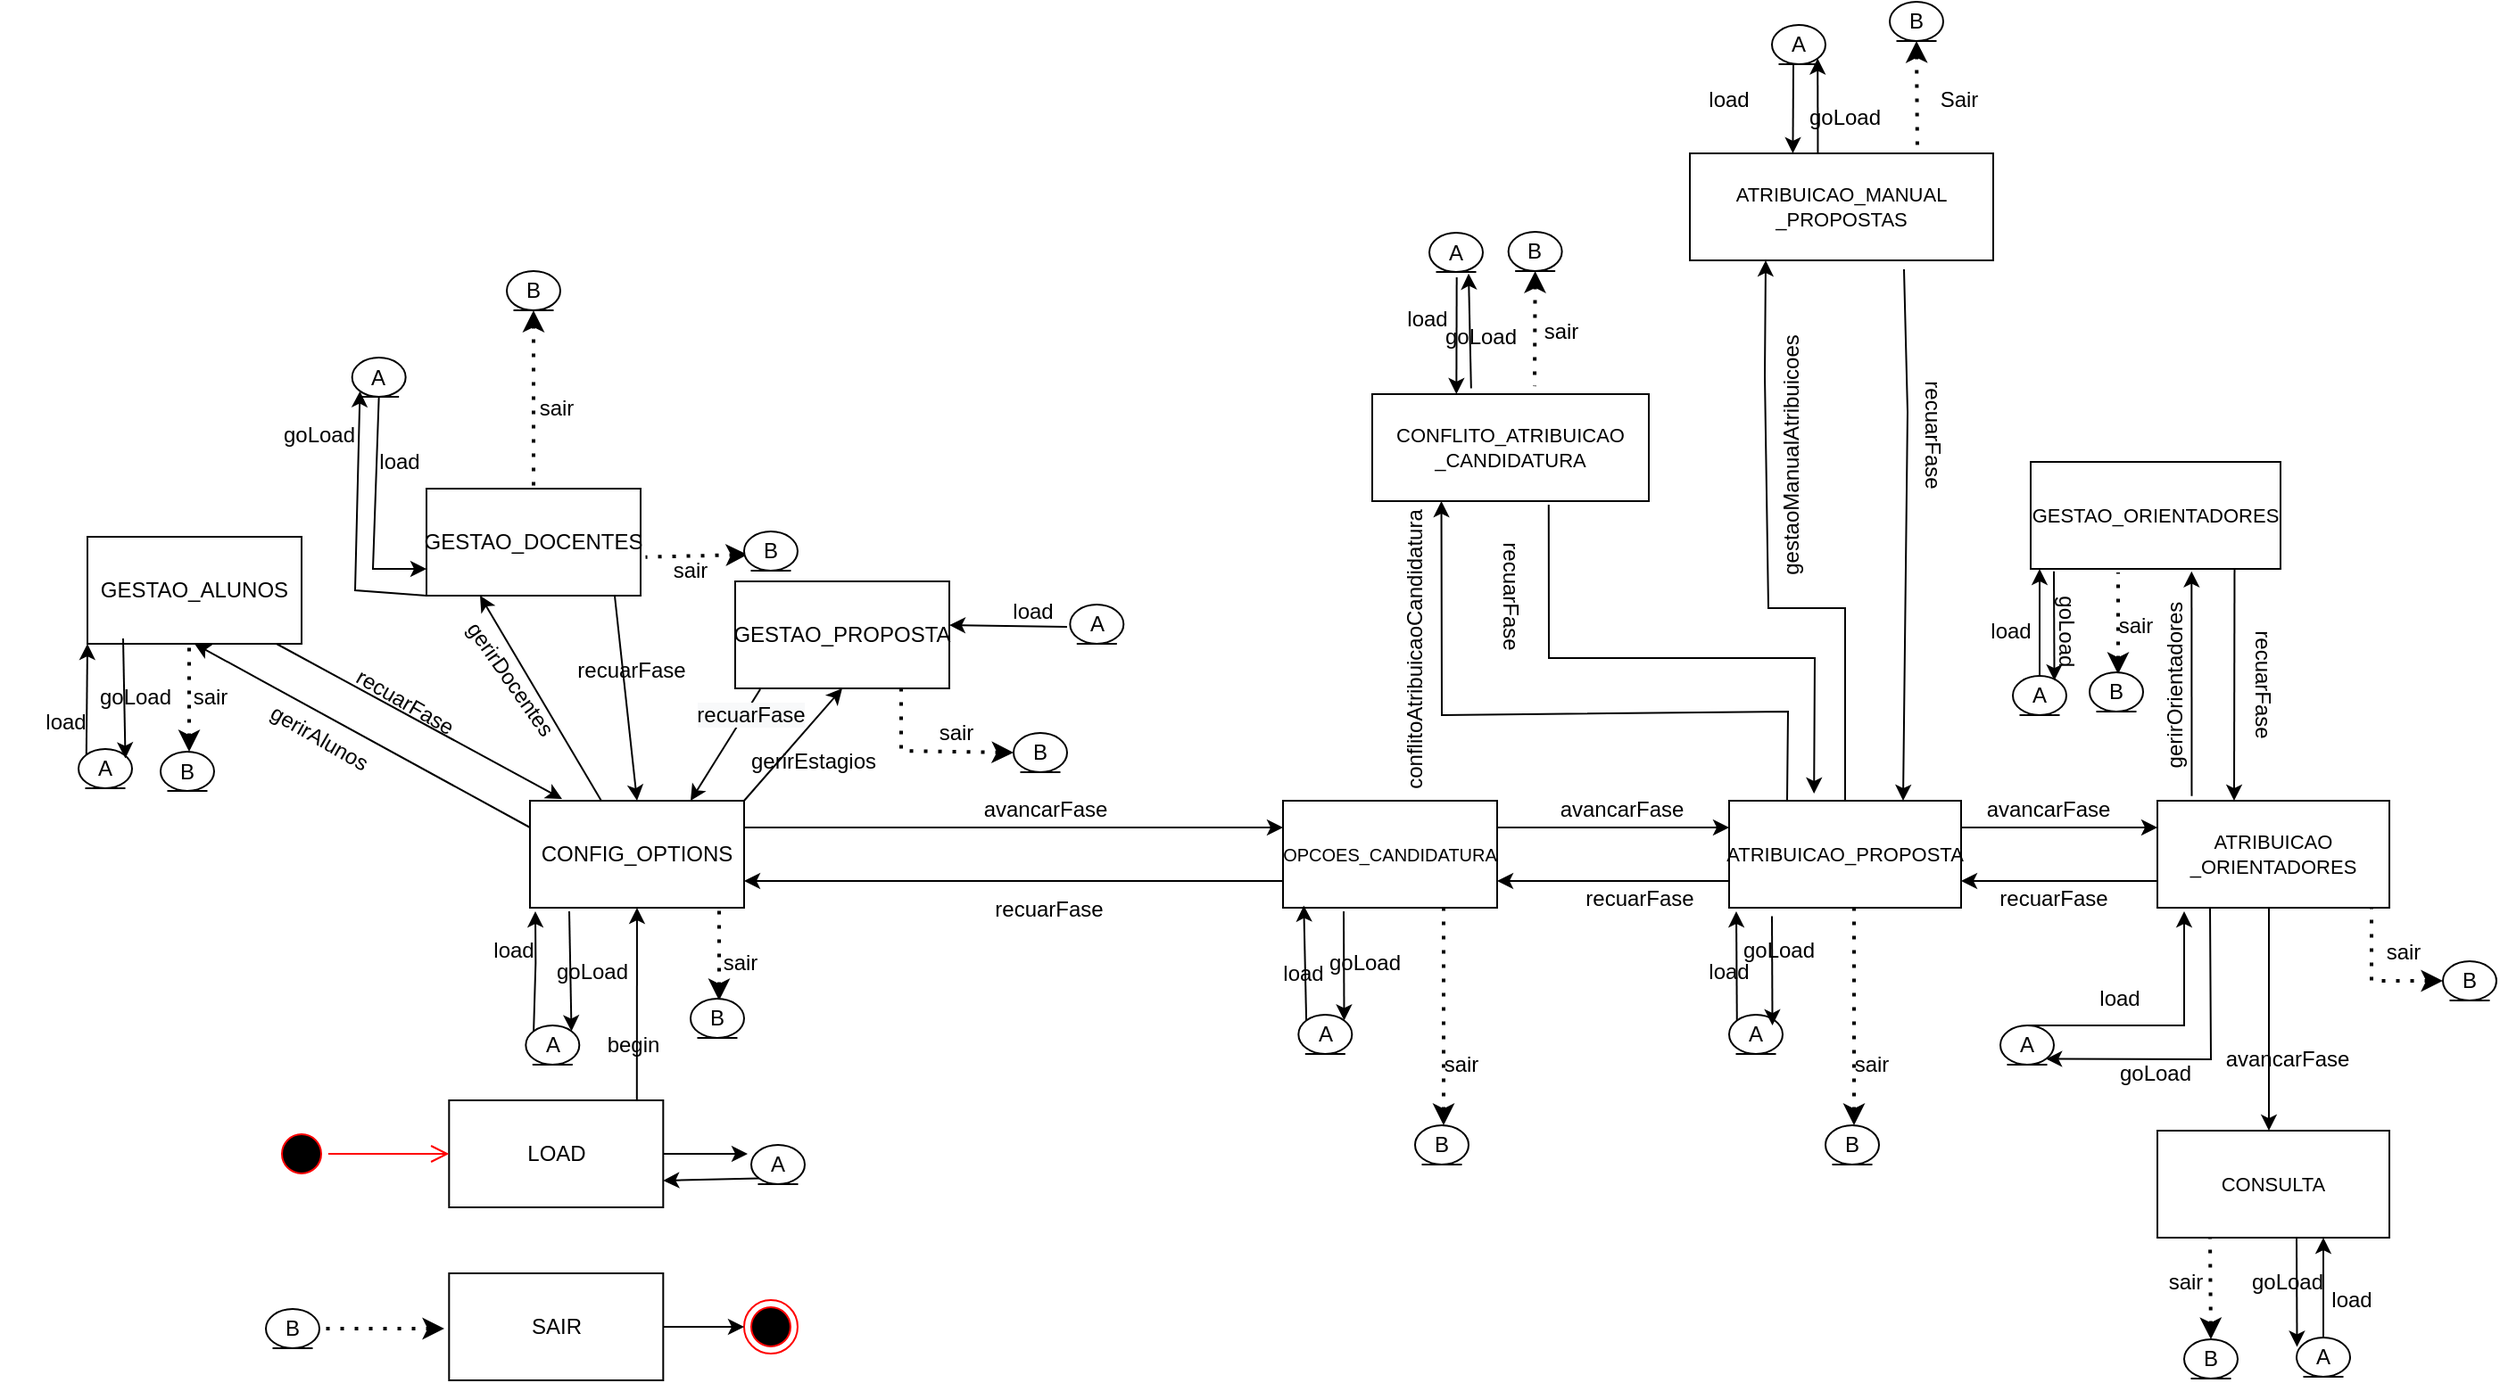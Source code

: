 <mxfile version="20.0.1" type="device"><diagram id="H7d5fkS7eLQLx4PrEdNN" name="Page-1"><mxGraphModel dx="1639" dy="809" grid="1" gridSize="10" guides="1" tooltips="1" connect="1" arrows="1" fold="1" page="1" pageScale="1" pageWidth="1654" pageHeight="1169" math="0" shadow="0"><root><mxCell id="0"/><mxCell id="1" parent="0"/><mxCell id="8FzRsT2WCrdrNojpv-40-1" value="LOAD" style="rounded=0;whiteSpace=wrap;html=1;" parent="1" vertex="1"><mxGeometry x="392.66" y="706" width="120" height="60" as="geometry"/></mxCell><mxCell id="8FzRsT2WCrdrNojpv-40-2" value="CONFIG_OPTIONS" style="rounded=0;whiteSpace=wrap;html=1;" parent="1" vertex="1"><mxGeometry x="437.99" y="538" width="120" height="60" as="geometry"/></mxCell><mxCell id="8FzRsT2WCrdrNojpv-40-3" value="GESTAO_ALUNOS" style="rounded=0;whiteSpace=wrap;html=1;" parent="1" vertex="1"><mxGeometry x="190" y="390" width="120" height="60" as="geometry"/></mxCell><mxCell id="8FzRsT2WCrdrNojpv-40-4" value="GESTAO_DOCENTES" style="rounded=0;whiteSpace=wrap;html=1;" parent="1" vertex="1"><mxGeometry x="380" y="363" width="120" height="60" as="geometry"/></mxCell><mxCell id="8FzRsT2WCrdrNojpv-40-5" value="GESTAO_PROPOSTA" style="rounded=0;whiteSpace=wrap;html=1;" parent="1" vertex="1"><mxGeometry x="552.99" y="415" width="120" height="60" as="geometry"/></mxCell><mxCell id="8FzRsT2WCrdrNojpv-40-6" value="" style="endArrow=classic;html=1;rounded=0;entryX=0.5;entryY=1;entryDx=0;entryDy=0;exitX=0;exitY=0.25;exitDx=0;exitDy=0;" parent="1" source="8FzRsT2WCrdrNojpv-40-2" target="8FzRsT2WCrdrNojpv-40-3" edge="1"><mxGeometry width="50" height="50" relative="1" as="geometry"><mxPoint x="770" y="508" as="sourcePoint"/><mxPoint x="820" y="458" as="targetPoint"/></mxGeometry></mxCell><mxCell id="8FzRsT2WCrdrNojpv-40-7" value="" style="endArrow=classic;html=1;rounded=0;exitX=0.333;exitY=0;exitDx=0;exitDy=0;entryX=0.25;entryY=1;entryDx=0;entryDy=0;exitPerimeter=0;" parent="1" source="8FzRsT2WCrdrNojpv-40-2" target="8FzRsT2WCrdrNojpv-40-4" edge="1"><mxGeometry width="50" height="50" relative="1" as="geometry"><mxPoint x="600" y="528" as="sourcePoint"/><mxPoint x="460" y="428" as="targetPoint"/></mxGeometry></mxCell><mxCell id="8FzRsT2WCrdrNojpv-40-8" value="" style="endArrow=classic;html=1;rounded=0;exitX=1;exitY=0;exitDx=0;exitDy=0;entryX=0.5;entryY=1;entryDx=0;entryDy=0;" parent="1" source="8FzRsT2WCrdrNojpv-40-2" target="8FzRsT2WCrdrNojpv-40-5" edge="1"><mxGeometry width="50" height="50" relative="1" as="geometry"><mxPoint x="639.96" y="528" as="sourcePoint"/><mxPoint x="640" y="428" as="targetPoint"/></mxGeometry></mxCell><mxCell id="8FzRsT2WCrdrNojpv-40-9" value="" style="endArrow=classic;html=1;rounded=0;entryX=0.75;entryY=0;entryDx=0;entryDy=0;exitX=0.117;exitY=1.008;exitDx=0;exitDy=0;exitPerimeter=0;" parent="1" source="8FzRsT2WCrdrNojpv-40-5" target="8FzRsT2WCrdrNojpv-40-2" edge="1"><mxGeometry width="50" height="50" relative="1" as="geometry"><mxPoint x="770" y="508" as="sourcePoint"/><mxPoint x="820" y="458" as="targetPoint"/></mxGeometry></mxCell><mxCell id="8FzRsT2WCrdrNojpv-40-10" value="" style="endArrow=classic;html=1;rounded=0;entryX=0.5;entryY=0;entryDx=0;entryDy=0;exitX=0.879;exitY=1;exitDx=0;exitDy=0;exitPerimeter=0;startArrow=none;" parent="1" source="8FzRsT2WCrdrNojpv-40-4" target="8FzRsT2WCrdrNojpv-40-2" edge="1"><mxGeometry width="50" height="50" relative="1" as="geometry"><mxPoint x="760" y="428" as="sourcePoint"/><mxPoint x="690" y="528" as="targetPoint"/></mxGeometry></mxCell><mxCell id="8FzRsT2WCrdrNojpv-40-11" value="" style="endArrow=classic;html=1;rounded=0;entryX=0.15;entryY=-0.017;entryDx=0;entryDy=0;exitX=0.883;exitY=1;exitDx=0;exitDy=0;exitPerimeter=0;entryPerimeter=0;" parent="1" source="8FzRsT2WCrdrNojpv-40-3" target="8FzRsT2WCrdrNojpv-40-2" edge="1"><mxGeometry width="50" height="50" relative="1" as="geometry"><mxPoint x="770" y="438" as="sourcePoint"/><mxPoint x="700" y="538" as="targetPoint"/></mxGeometry></mxCell><mxCell id="8FzRsT2WCrdrNojpv-40-12" value="gerirAlunos" style="text;html=1;strokeColor=none;fillColor=none;align=center;verticalAlign=middle;whiteSpace=wrap;rounded=0;rotation=30;" parent="1" vertex="1"><mxGeometry x="290" y="488" width="60" height="30" as="geometry"/></mxCell><mxCell id="8FzRsT2WCrdrNojpv-40-13" value="recuarFase" style="text;html=1;strokeColor=none;fillColor=none;align=center;verticalAlign=middle;whiteSpace=wrap;rounded=0;rotation=30;" parent="1" vertex="1"><mxGeometry x="338.33" y="468" width="60" height="30" as="geometry"/></mxCell><mxCell id="8FzRsT2WCrdrNojpv-40-16" value="&lt;span style=&quot;color: rgb(0 , 0 , 0) ; font-family: &amp;#34;helvetica&amp;#34; ; font-size: 12px ; font-style: normal ; font-weight: 400 ; letter-spacing: normal ; text-align: center ; text-indent: 0px ; text-transform: none ; word-spacing: 0px ; background-color: rgb(248 , 249 , 250) ; display: inline ; float: none&quot;&gt;recuarFase&lt;/span&gt;" style="text;html=1;strokeColor=none;fillColor=none;align=center;verticalAlign=middle;whiteSpace=wrap;rounded=0;rotation=0;" parent="1" vertex="1"><mxGeometry x="532.0" y="475" width="60" height="30" as="geometry"/></mxCell><mxCell id="8FzRsT2WCrdrNojpv-40-17" value="gerirDocentes" style="text;html=1;strokeColor=none;fillColor=none;align=center;verticalAlign=middle;whiteSpace=wrap;rounded=0;rotation=55;" parent="1" vertex="1"><mxGeometry x="397" y="455" width="60" height="30" as="geometry"/></mxCell><mxCell id="8FzRsT2WCrdrNojpv-40-19" value="gerirEstagios" style="text;html=1;strokeColor=none;fillColor=none;align=center;verticalAlign=middle;whiteSpace=wrap;rounded=0;rotation=0;" parent="1" vertex="1"><mxGeometry x="566.65" y="501" width="60" height="30" as="geometry"/></mxCell><mxCell id="8FzRsT2WCrdrNojpv-40-21" value="load" style="text;html=1;strokeColor=none;fillColor=none;align=center;verticalAlign=middle;whiteSpace=wrap;rounded=0;rotation=0;" parent="1" vertex="1"><mxGeometry x="392" y="607" width="73.66" height="30" as="geometry"/></mxCell><mxCell id="8FzRsT2WCrdrNojpv-40-23" value="OPCOES_CANDIDATURA" style="rounded=0;whiteSpace=wrap;html=1;fontSize=10;" parent="1" vertex="1"><mxGeometry x="860" y="538" width="120" height="60" as="geometry"/></mxCell><mxCell id="8FzRsT2WCrdrNojpv-40-24" value="SAIR" style="rounded=0;whiteSpace=wrap;html=1;" parent="1" vertex="1"><mxGeometry x="392.66" y="803" width="120" height="60" as="geometry"/></mxCell><mxCell id="8FzRsT2WCrdrNojpv-40-26" value="sair" style="text;html=1;strokeColor=none;fillColor=none;align=center;verticalAlign=middle;whiteSpace=wrap;rounded=0;" parent="1" vertex="1"><mxGeometry x="930" y="671" width="60" height="30" as="geometry"/></mxCell><mxCell id="8FzRsT2WCrdrNojpv-40-28" value="" style="endArrow=classic;html=1;rounded=0;entryX=0;entryY=0.25;entryDx=0;entryDy=0;exitX=1;exitY=0.25;exitDx=0;exitDy=0;" parent="1" source="8FzRsT2WCrdrNojpv-40-2" target="8FzRsT2WCrdrNojpv-40-23" edge="1"><mxGeometry width="50" height="50" relative="1" as="geometry"><mxPoint x="620" y="638" as="sourcePoint"/><mxPoint x="670" y="588" as="targetPoint"/></mxGeometry></mxCell><mxCell id="8FzRsT2WCrdrNojpv-40-29" value="" style="endArrow=classic;html=1;rounded=0;entryX=1;entryY=0.75;entryDx=0;entryDy=0;exitX=0;exitY=0.75;exitDx=0;exitDy=0;" parent="1" source="8FzRsT2WCrdrNojpv-40-23" target="8FzRsT2WCrdrNojpv-40-2" edge="1"><mxGeometry width="50" height="50" relative="1" as="geometry"><mxPoint x="620" y="638" as="sourcePoint"/><mxPoint x="670" y="588" as="targetPoint"/></mxGeometry></mxCell><mxCell id="8FzRsT2WCrdrNojpv-40-30" value="avancarFase" style="text;html=1;strokeColor=none;fillColor=none;align=center;verticalAlign=middle;whiteSpace=wrap;rounded=0;" parent="1" vertex="1"><mxGeometry x="696.65" y="528" width="60" height="30" as="geometry"/></mxCell><mxCell id="8FzRsT2WCrdrNojpv-40-31" value="recuarFase" style="text;html=1;strokeColor=none;fillColor=none;align=center;verticalAlign=middle;whiteSpace=wrap;rounded=0;" parent="1" vertex="1"><mxGeometry x="698.66" y="584" width="60" height="30" as="geometry"/></mxCell><mxCell id="8FzRsT2WCrdrNojpv-40-32" value="ATRIBUICAO_PROPOSTA" style="rounded=0;whiteSpace=wrap;html=1;fontSize=11;" parent="1" vertex="1"><mxGeometry x="1110" y="538" width="130" height="60" as="geometry"/></mxCell><mxCell id="8FzRsT2WCrdrNojpv-40-33" value="" style="endArrow=classic;html=1;rounded=0;entryX=0;entryY=0.25;entryDx=0;entryDy=0;exitX=1;exitY=0.25;exitDx=0;exitDy=0;" parent="1" target="8FzRsT2WCrdrNojpv-40-32" edge="1"><mxGeometry width="50" height="50" relative="1" as="geometry"><mxPoint x="980" y="553" as="sourcePoint"/><mxPoint x="1130" y="553" as="targetPoint"/></mxGeometry></mxCell><mxCell id="8FzRsT2WCrdrNojpv-40-34" value="" style="endArrow=classic;html=1;rounded=0;entryX=1;entryY=0.75;entryDx=0;entryDy=0;" parent="1" edge="1"><mxGeometry width="50" height="50" relative="1" as="geometry"><mxPoint x="1110" y="583" as="sourcePoint"/><mxPoint x="980" y="583" as="targetPoint"/></mxGeometry></mxCell><mxCell id="8FzRsT2WCrdrNojpv-40-35" value="avancarFase" style="text;html=1;strokeColor=none;fillColor=none;align=center;verticalAlign=middle;whiteSpace=wrap;rounded=0;" parent="1" vertex="1"><mxGeometry x="1020" y="528" width="60" height="30" as="geometry"/></mxCell><mxCell id="8FzRsT2WCrdrNojpv-40-36" value="recuarFase" style="text;html=1;strokeColor=none;fillColor=none;align=center;verticalAlign=middle;whiteSpace=wrap;rounded=0;" parent="1" vertex="1"><mxGeometry x="1030" y="578" width="60" height="30" as="geometry"/></mxCell><mxCell id="8FzRsT2WCrdrNojpv-40-37" value="ATRIBUICAO&lt;br style=&quot;font-size: 11px;&quot;&gt;_ORIENTADORES" style="rounded=0;whiteSpace=wrap;html=1;fontSize=11;" parent="1" vertex="1"><mxGeometry x="1350" y="538" width="130" height="60" as="geometry"/></mxCell><mxCell id="8FzRsT2WCrdrNojpv-40-38" value="" style="endArrow=classic;html=1;rounded=0;exitX=1;exitY=0.25;exitDx=0;exitDy=0;" parent="1" edge="1"><mxGeometry width="50" height="50" relative="1" as="geometry"><mxPoint x="1240" y="553" as="sourcePoint"/><mxPoint x="1350" y="553" as="targetPoint"/></mxGeometry></mxCell><mxCell id="8FzRsT2WCrdrNojpv-40-39" value="" style="endArrow=classic;html=1;rounded=0;entryX=1;entryY=0.75;entryDx=0;entryDy=0;" parent="1" edge="1"><mxGeometry width="50" height="50" relative="1" as="geometry"><mxPoint x="1350" y="583" as="sourcePoint"/><mxPoint x="1240" y="583" as="targetPoint"/></mxGeometry></mxCell><mxCell id="8FzRsT2WCrdrNojpv-40-40" value="avancarFase" style="text;html=1;strokeColor=none;fillColor=none;align=center;verticalAlign=middle;whiteSpace=wrap;rounded=0;" parent="1" vertex="1"><mxGeometry x="1259" y="528" width="60" height="30" as="geometry"/></mxCell><mxCell id="8FzRsT2WCrdrNojpv-40-41" value="recuarFase" style="text;html=1;strokeColor=none;fillColor=none;align=center;verticalAlign=middle;whiteSpace=wrap;rounded=0;" parent="1" vertex="1"><mxGeometry x="1262" y="578" width="60" height="30" as="geometry"/></mxCell><mxCell id="8FzRsT2WCrdrNojpv-40-42" value="CONSULTA" style="rounded=0;whiteSpace=wrap;html=1;fontSize=11;" parent="1" vertex="1"><mxGeometry x="1350" y="723" width="130" height="60" as="geometry"/></mxCell><mxCell id="8FzRsT2WCrdrNojpv-40-44" value="" style="endArrow=classic;html=1;rounded=0;entryX=0.75;entryY=0;entryDx=0;entryDy=0;exitX=0.75;exitY=1;exitDx=0;exitDy=0;" parent="1" edge="1"><mxGeometry width="50" height="50" relative="1" as="geometry"><mxPoint x="1412.5" y="598" as="sourcePoint"/><mxPoint x="1412.5" y="723" as="targetPoint"/></mxGeometry></mxCell><mxCell id="8FzRsT2WCrdrNojpv-40-45" value="avancarFase" style="text;html=1;strokeColor=none;fillColor=none;align=center;verticalAlign=middle;whiteSpace=wrap;rounded=0;" parent="1" vertex="1"><mxGeometry x="1393" y="668" width="60" height="30" as="geometry"/></mxCell><mxCell id="8FzRsT2WCrdrNojpv-40-52" value="load" style="text;html=1;strokeColor=none;fillColor=none;align=center;verticalAlign=middle;whiteSpace=wrap;rounded=0;" parent="1" vertex="1"><mxGeometry x="842" y="620" width="59" height="30" as="geometry"/></mxCell><mxCell id="8FzRsT2WCrdrNojpv-40-53" value="load" style="text;html=1;strokeColor=none;fillColor=none;align=center;verticalAlign=middle;whiteSpace=wrap;rounded=0;" parent="1" vertex="1"><mxGeometry x="1075" y="619" width="70" height="30" as="geometry"/></mxCell><mxCell id="8FzRsT2WCrdrNojpv-40-54" value="load" style="text;html=1;strokeColor=none;fillColor=none;align=center;verticalAlign=middle;whiteSpace=wrap;rounded=0;" parent="1" vertex="1"><mxGeometry x="1299" y="634" width="60" height="30" as="geometry"/></mxCell><mxCell id="8FzRsT2WCrdrNojpv-40-55" value="load" style="text;html=1;strokeColor=none;fillColor=none;align=center;verticalAlign=middle;whiteSpace=wrap;rounded=0;" parent="1" vertex="1"><mxGeometry x="1419" y="803" width="80" height="30" as="geometry"/></mxCell><mxCell id="8FzRsT2WCrdrNojpv-40-14" value="recuarFase" style="text;html=1;strokeColor=none;fillColor=none;align=center;verticalAlign=middle;whiteSpace=wrap;rounded=0;rotation=0;" parent="1" vertex="1"><mxGeometry x="464.66" y="450" width="60" height="30" as="geometry"/></mxCell><mxCell id="8FzRsT2WCrdrNojpv-40-78" value="CONFLITO_ATRIBUICAO&lt;br style=&quot;font-size: 11px;&quot;&gt;_CANDIDATURA" style="rounded=0;whiteSpace=wrap;html=1;fontSize=11;" parent="1" vertex="1"><mxGeometry x="910" y="310" width="155" height="60" as="geometry"/></mxCell><mxCell id="8FzRsT2WCrdrNojpv-40-79" value="" style="endArrow=classic;html=1;rounded=0;entryX=0.25;entryY=1;entryDx=0;entryDy=0;exitX=0.25;exitY=0;exitDx=0;exitDy=0;" parent="1" source="8FzRsT2WCrdrNojpv-40-32" target="8FzRsT2WCrdrNojpv-40-78" edge="1"><mxGeometry width="50" height="50" relative="1" as="geometry"><mxPoint x="1240" y="318" as="sourcePoint"/><mxPoint x="1290" y="268" as="targetPoint"/><Array as="points"><mxPoint x="1143" y="488"/><mxPoint x="949" y="490"/></Array></mxGeometry></mxCell><mxCell id="8FzRsT2WCrdrNojpv-40-90" value="" style="endArrow=classic;html=1;rounded=0;entryX=0.366;entryY=-0.067;entryDx=0;entryDy=0;entryPerimeter=0;exitX=0.638;exitY=1.033;exitDx=0;exitDy=0;exitPerimeter=0;" parent="1" source="8FzRsT2WCrdrNojpv-40-78" target="8FzRsT2WCrdrNojpv-40-32" edge="1"><mxGeometry width="50" height="50" relative="1" as="geometry"><mxPoint x="1240" y="318" as="sourcePoint"/><mxPoint x="1290" y="268" as="targetPoint"/><Array as="points"><mxPoint x="1009" y="458"/><mxPoint x="1158" y="458"/></Array></mxGeometry></mxCell><mxCell id="8FzRsT2WCrdrNojpv-40-91" value="recuarFase" style="text;html=1;strokeColor=none;fillColor=none;align=center;verticalAlign=middle;whiteSpace=wrap;rounded=0;rotation=90;" parent="1" vertex="1"><mxGeometry x="957.5" y="408" width="60" height="30" as="geometry"/></mxCell><mxCell id="8FzRsT2WCrdrNojpv-40-92" value="conflitoAtribuicaoCandidatura" style="text;html=1;strokeColor=none;fillColor=none;align=center;verticalAlign=middle;whiteSpace=wrap;rounded=0;rotation=-90;" parent="1" vertex="1"><mxGeometry x="904" y="438" width="60" height="30" as="geometry"/></mxCell><mxCell id="8FzRsT2WCrdrNojpv-40-93" value="" style="ellipse;html=1;shape=startState;fillColor=#000000;strokeColor=#ff0000;rotation=-180;" parent="1" vertex="1"><mxGeometry x="295" y="721" width="30" height="30" as="geometry"/></mxCell><mxCell id="8FzRsT2WCrdrNojpv-40-94" value="" style="edgeStyle=orthogonalEdgeStyle;html=1;verticalAlign=bottom;endArrow=open;endSize=8;strokeColor=#ff0000;rounded=0;entryX=0;entryY=0.5;entryDx=0;entryDy=0;" parent="1" source="8FzRsT2WCrdrNojpv-40-93" target="8FzRsT2WCrdrNojpv-40-1" edge="1"><mxGeometry relative="1" as="geometry"><mxPoint x="130" y="763" as="targetPoint"/></mxGeometry></mxCell><mxCell id="8FzRsT2WCrdrNojpv-40-95" value="GESTAO_ORIENTADORES" style="rounded=0;whiteSpace=wrap;html=1;fontSize=11;" parent="1" vertex="1"><mxGeometry x="1279" y="348" width="140" height="60" as="geometry"/></mxCell><mxCell id="8FzRsT2WCrdrNojpv-40-99" value="" style="endArrow=classic;html=1;rounded=0;exitX=0.148;exitY=-0.044;exitDx=0;exitDy=0;exitPerimeter=0;entryX=0.644;entryY=1.022;entryDx=0;entryDy=0;entryPerimeter=0;" parent="1" source="8FzRsT2WCrdrNojpv-40-37" target="8FzRsT2WCrdrNojpv-40-95" edge="1"><mxGeometry width="50" height="50" relative="1" as="geometry"><mxPoint x="1410" y="458" as="sourcePoint"/><mxPoint x="1460" y="408" as="targetPoint"/></mxGeometry></mxCell><mxCell id="8FzRsT2WCrdrNojpv-40-100" value="" style="endArrow=classic;html=1;rounded=0;exitX=0.816;exitY=1.006;exitDx=0;exitDy=0;exitPerimeter=0;" parent="1" source="8FzRsT2WCrdrNojpv-40-95" edge="1"><mxGeometry width="50" height="50" relative="1" as="geometry"><mxPoint x="1400" y="408" as="sourcePoint"/><mxPoint x="1393" y="538" as="targetPoint"/></mxGeometry></mxCell><mxCell id="8FzRsT2WCrdrNojpv-40-104" value="gerirOrientadores" style="text;html=1;strokeColor=none;fillColor=none;align=center;verticalAlign=middle;whiteSpace=wrap;rounded=0;rotation=-90;" parent="1" vertex="1"><mxGeometry x="1330" y="458" width="60" height="30" as="geometry"/></mxCell><mxCell id="8FzRsT2WCrdrNojpv-40-107" value="recuarFase" style="text;html=1;strokeColor=none;fillColor=none;align=center;verticalAlign=middle;whiteSpace=wrap;rounded=0;rotation=90;" parent="1" vertex="1"><mxGeometry x="1379" y="458" width="60" height="30" as="geometry"/></mxCell><mxCell id="2L92NfcApN2pNspYjLDk-84" value="ATRIBUICAO_MANUAL&lt;br style=&quot;font-size: 11px;&quot;&gt;_PROPOSTAS" style="rounded=0;whiteSpace=wrap;html=1;fontSize=11;" parent="1" vertex="1"><mxGeometry x="1088" y="175" width="170" height="60" as="geometry"/></mxCell><mxCell id="2L92NfcApN2pNspYjLDk-87" value="" style="endArrow=classic;html=1;rounded=0;exitX=0.5;exitY=0;exitDx=0;exitDy=0;entryX=0.25;entryY=1;entryDx=0;entryDy=0;" parent="1" source="8FzRsT2WCrdrNojpv-40-32" target="2L92NfcApN2pNspYjLDk-84" edge="1"><mxGeometry width="50" height="50" relative="1" as="geometry"><mxPoint x="1260" y="430" as="sourcePoint"/><mxPoint x="1470" y="230" as="targetPoint"/><Array as="points"><mxPoint x="1175" y="430"/><mxPoint x="1132" y="430"/><mxPoint x="1130" y="300"/></Array></mxGeometry></mxCell><mxCell id="2L92NfcApN2pNspYjLDk-89" value="" style="endArrow=classic;html=1;rounded=0;entryX=0.75;entryY=0;entryDx=0;entryDy=0;" parent="1" target="8FzRsT2WCrdrNojpv-40-32" edge="1"><mxGeometry width="50" height="50" relative="1" as="geometry"><mxPoint x="1208" y="240" as="sourcePoint"/><mxPoint x="1360" y="410" as="targetPoint"/><Array as="points"><mxPoint x="1210" y="320"/></Array></mxGeometry></mxCell><mxCell id="2L92NfcApN2pNspYjLDk-90" value="recuarFase" style="text;html=1;strokeColor=none;fillColor=none;align=center;verticalAlign=middle;whiteSpace=wrap;rounded=0;rotation=90;" parent="1" vertex="1"><mxGeometry x="1194" y="318" width="60" height="30" as="geometry"/></mxCell><mxCell id="2L92NfcApN2pNspYjLDk-91" value="gestaoManualAtribuicoes" style="text;html=1;strokeColor=none;fillColor=none;align=center;verticalAlign=middle;whiteSpace=wrap;rounded=0;rotation=-90;" parent="1" vertex="1"><mxGeometry x="1115" y="329" width="60" height="30" as="geometry"/></mxCell><mxCell id="2L92NfcApN2pNspYjLDk-92" value="Sair" style="text;html=1;strokeColor=none;fillColor=none;align=center;verticalAlign=middle;whiteSpace=wrap;rounded=0;" parent="1" vertex="1"><mxGeometry x="1209" y="130" width="60" height="30" as="geometry"/></mxCell><mxCell id="2L92NfcApN2pNspYjLDk-93" value="" style="endArrow=none;dashed=1;html=1;dashPattern=1 3;strokeWidth=2;rounded=0;entryX=0.75;entryY=0;entryDx=0;entryDy=0;startArrow=classic;startFill=1;exitX=0.5;exitY=1;exitDx=0;exitDy=0;" parent="1" source="2L92NfcApN2pNspYjLDk-94" target="2L92NfcApN2pNspYjLDk-84" edge="1"><mxGeometry width="50" height="50" relative="1" as="geometry"><mxPoint x="1583" y="-42" as="sourcePoint"/><mxPoint x="1583" y="-74" as="targetPoint"/></mxGeometry></mxCell><mxCell id="2L92NfcApN2pNspYjLDk-94" value="B" style="ellipse;shape=umlEntity;whiteSpace=wrap;html=1;" parent="1" vertex="1"><mxGeometry x="1200" y="90" width="30" height="22" as="geometry"/></mxCell><mxCell id="2L92NfcApN2pNspYjLDk-95" value="" style="endArrow=classic;html=1;rounded=0;entryX=0.106;entryY=-0.056;entryDx=0;entryDy=0;entryPerimeter=0;" parent="1" edge="1"><mxGeometry width="50" height="50" relative="1" as="geometry"><mxPoint x="1146" y="125" as="sourcePoint"/><mxPoint x="1145.72" y="175" as="targetPoint"/></mxGeometry></mxCell><mxCell id="hxiqQ_4ENyCI5yngLvrI-1" value="" style="endArrow=classic;html=1;rounded=0;exitX=0.5;exitY=0;exitDx=0;exitDy=0;startArrow=none;" parent="1" source="hxiqQ_4ENyCI5yngLvrI-2" edge="1"><mxGeometry width="50" height="50" relative="1" as="geometry"><mxPoint x="1382.5" y="609.54" as="sourcePoint"/><mxPoint x="1365" y="600" as="targetPoint"/><Array as="points"><mxPoint x="1365" y="664"/></Array></mxGeometry></mxCell><mxCell id="hxiqQ_4ENyCI5yngLvrI-2" value="A" style="ellipse;shape=umlEntity;whiteSpace=wrap;html=1;" parent="1" vertex="1"><mxGeometry x="1262" y="664" width="30" height="22" as="geometry"/></mxCell><mxCell id="hxiqQ_4ENyCI5yngLvrI-23" value="" style="endArrow=classic;html=1;rounded=0;exitX=0.5;exitY=0;exitDx=0;exitDy=0;startArrow=none;" parent="1" source="hxiqQ_4ENyCI5yngLvrI-24" edge="1"><mxGeometry width="50" height="50" relative="1" as="geometry"><mxPoint x="1460.5" y="792.54" as="sourcePoint"/><mxPoint x="1443" y="783" as="targetPoint"/></mxGeometry></mxCell><mxCell id="hxiqQ_4ENyCI5yngLvrI-24" value="A" style="ellipse;shape=umlEntity;whiteSpace=wrap;html=1;" parent="1" vertex="1"><mxGeometry x="1428" y="839" width="30" height="22" as="geometry"/></mxCell><mxCell id="hxiqQ_4ENyCI5yngLvrI-25" value="" style="endArrow=classic;html=1;rounded=0;exitX=0;exitY=0;exitDx=0;exitDy=0;startArrow=none;" parent="1" source="hxiqQ_4ENyCI5yngLvrI-26" edge="1"><mxGeometry width="50" height="50" relative="1" as="geometry"><mxPoint x="1142.5" y="607.54" as="sourcePoint"/><mxPoint x="1114" y="600" as="targetPoint"/></mxGeometry></mxCell><mxCell id="hxiqQ_4ENyCI5yngLvrI-26" value="A" style="ellipse;shape=umlEntity;whiteSpace=wrap;html=1;" parent="1" vertex="1"><mxGeometry x="1110" y="658" width="30" height="22" as="geometry"/></mxCell><mxCell id="hxiqQ_4ENyCI5yngLvrI-27" value="" style="endArrow=classic;html=1;rounded=0;exitX=0;exitY=0;exitDx=0;exitDy=0;startArrow=none;entryX=0.097;entryY=0.98;entryDx=0;entryDy=0;entryPerimeter=0;" parent="1" source="hxiqQ_4ENyCI5yngLvrI-28" edge="1" target="8FzRsT2WCrdrNojpv-40-23"><mxGeometry width="50" height="50" relative="1" as="geometry"><mxPoint x="901.16" y="607.54" as="sourcePoint"/><mxPoint x="883.66" y="598" as="targetPoint"/></mxGeometry></mxCell><mxCell id="hxiqQ_4ENyCI5yngLvrI-28" value="A" style="ellipse;shape=umlEntity;whiteSpace=wrap;html=1;" parent="1" vertex="1"><mxGeometry x="868.66" y="658" width="30" height="22" as="geometry"/></mxCell><mxCell id="hxiqQ_4ENyCI5yngLvrI-30" value="" style="endArrow=classic;html=1;rounded=0;exitX=0;exitY=0;exitDx=0;exitDy=0;startArrow=none;" parent="1" source="hxiqQ_4ENyCI5yngLvrI-31" edge="1"><mxGeometry width="50" height="50" relative="1" as="geometry"><mxPoint x="458.67" y="598.54" as="sourcePoint"/><mxPoint x="441" y="600" as="targetPoint"/><Array as="points"><mxPoint x="441.17" y="629"/></Array></mxGeometry></mxCell><mxCell id="hxiqQ_4ENyCI5yngLvrI-31" value="A" style="ellipse;shape=umlEntity;whiteSpace=wrap;html=1;" parent="1" vertex="1"><mxGeometry x="435.66" y="664" width="30" height="22" as="geometry"/></mxCell><mxCell id="hxiqQ_4ENyCI5yngLvrI-32" value="" style="endArrow=none;dashed=1;html=1;dashPattern=1 3;strokeWidth=2;rounded=0;entryX=0.75;entryY=1;entryDx=0;entryDy=0;startArrow=classic;startFill=1;" parent="1" target="8FzRsT2WCrdrNojpv-40-23" edge="1"><mxGeometry width="50" height="50" relative="1" as="geometry"><mxPoint x="950" y="720" as="sourcePoint"/><mxPoint x="987.5" y="750" as="targetPoint"/></mxGeometry></mxCell><mxCell id="hxiqQ_4ENyCI5yngLvrI-33" value="B" style="ellipse;shape=umlEntity;whiteSpace=wrap;html=1;" parent="1" vertex="1"><mxGeometry x="934" y="720" width="30" height="22" as="geometry"/></mxCell><mxCell id="hxiqQ_4ENyCI5yngLvrI-34" value="sair" style="text;html=1;strokeColor=none;fillColor=none;align=center;verticalAlign=middle;whiteSpace=wrap;rounded=0;" parent="1" vertex="1"><mxGeometry x="1160" y="671" width="60" height="30" as="geometry"/></mxCell><mxCell id="hxiqQ_4ENyCI5yngLvrI-35" value="" style="endArrow=none;dashed=1;html=1;dashPattern=1 3;strokeWidth=2;rounded=0;entryX=0.75;entryY=1;entryDx=0;entryDy=0;startArrow=classic;startFill=1;" parent="1" edge="1"><mxGeometry width="50" height="50" relative="1" as="geometry"><mxPoint x="1180" y="720" as="sourcePoint"/><mxPoint x="1180" y="598" as="targetPoint"/></mxGeometry></mxCell><mxCell id="hxiqQ_4ENyCI5yngLvrI-36" value="B" style="ellipse;shape=umlEntity;whiteSpace=wrap;html=1;" parent="1" vertex="1"><mxGeometry x="1164" y="720" width="30" height="22" as="geometry"/></mxCell><mxCell id="hxiqQ_4ENyCI5yngLvrI-37" value="sair" style="text;html=1;strokeColor=none;fillColor=none;align=center;verticalAlign=middle;whiteSpace=wrap;rounded=0;" parent="1" vertex="1"><mxGeometry x="1335.66" y="793" width="60" height="30" as="geometry"/></mxCell><mxCell id="hxiqQ_4ENyCI5yngLvrI-38" value="" style="endArrow=none;dashed=1;html=1;dashPattern=1 3;strokeWidth=2;rounded=0;entryX=0.75;entryY=1;entryDx=0;entryDy=0;startArrow=classic;startFill=1;" parent="1" edge="1"><mxGeometry width="50" height="50" relative="1" as="geometry"><mxPoint x="1380" y="840" as="sourcePoint"/><mxPoint x="1379.5" y="783" as="targetPoint"/></mxGeometry></mxCell><mxCell id="hxiqQ_4ENyCI5yngLvrI-39" value="B" style="ellipse;shape=umlEntity;whiteSpace=wrap;html=1;" parent="1" vertex="1"><mxGeometry x="1365" y="840" width="30" height="22" as="geometry"/></mxCell><mxCell id="hxiqQ_4ENyCI5yngLvrI-45" value="" style="endArrow=classic;html=1;rounded=0;exitX=0;exitY=0;exitDx=0;exitDy=0;startArrow=none;entryX=0;entryY=1;entryDx=0;entryDy=0;" parent="1" source="hxiqQ_4ENyCI5yngLvrI-46" edge="1" target="8FzRsT2WCrdrNojpv-40-3"><mxGeometry width="50" height="50" relative="1" as="geometry"><mxPoint x="231.16" y="459.54" as="sourcePoint"/><mxPoint x="213.66" y="450" as="targetPoint"/></mxGeometry></mxCell><mxCell id="hxiqQ_4ENyCI5yngLvrI-46" value="A" style="ellipse;shape=umlEntity;whiteSpace=wrap;html=1;" parent="1" vertex="1"><mxGeometry x="185.0" y="509" width="30" height="22" as="geometry"/></mxCell><mxCell id="hxiqQ_4ENyCI5yngLvrI-57" value="" style="endArrow=none;dashed=1;html=1;dashPattern=1 3;strokeWidth=2;rounded=0;entryX=0.75;entryY=1;entryDx=0;entryDy=0;startArrow=classic;startFill=1;exitX=0;exitY=0.5;exitDx=0;exitDy=0;" parent="1" source="hxiqQ_4ENyCI5yngLvrI-58" edge="1"><mxGeometry width="50" height="50" relative="1" as="geometry"><mxPoint x="700" y="630" as="sourcePoint"/><mxPoint x="646" y="475" as="targetPoint"/><Array as="points"><mxPoint x="646" y="510"/></Array></mxGeometry></mxCell><mxCell id="hxiqQ_4ENyCI5yngLvrI-58" value="B" style="ellipse;shape=umlEntity;whiteSpace=wrap;html=1;" parent="1" vertex="1"><mxGeometry x="709" y="500" width="30" height="22" as="geometry"/></mxCell><mxCell id="hxiqQ_4ENyCI5yngLvrI-59" value="sair" style="text;html=1;strokeColor=none;fillColor=none;align=center;verticalAlign=middle;whiteSpace=wrap;rounded=0;" parent="1" vertex="1"><mxGeometry x="647" y="485" width="60" height="30" as="geometry"/></mxCell><mxCell id="hxiqQ_4ENyCI5yngLvrI-61" value="" style="endArrow=none;dashed=1;html=1;dashPattern=1 3;strokeWidth=2;rounded=0;entryX=0.75;entryY=1;entryDx=0;entryDy=0;startArrow=classic;startFill=1;" parent="1" edge="1"><mxGeometry width="50" height="50" relative="1" as="geometry"><mxPoint x="544" y="650" as="sourcePoint"/><mxPoint x="543.99" y="597" as="targetPoint"/></mxGeometry></mxCell><mxCell id="hxiqQ_4ENyCI5yngLvrI-62" value="B" style="ellipse;shape=umlEntity;whiteSpace=wrap;html=1;" parent="1" vertex="1"><mxGeometry x="527.99" y="649" width="30" height="22" as="geometry"/></mxCell><mxCell id="hxiqQ_4ENyCI5yngLvrI-63" value="sair" style="text;html=1;strokeColor=none;fillColor=none;align=center;verticalAlign=middle;whiteSpace=wrap;rounded=0;" parent="1" vertex="1"><mxGeometry x="525.66" y="614" width="60" height="30" as="geometry"/></mxCell><mxCell id="hxiqQ_4ENyCI5yngLvrI-64" value="load" style="text;html=1;strokeColor=none;fillColor=none;align=center;verticalAlign=middle;whiteSpace=wrap;rounded=0;rotation=0;" parent="1" vertex="1"><mxGeometry x="141.34" y="479" width="73.66" height="30" as="geometry"/></mxCell><mxCell id="hxiqQ_4ENyCI5yngLvrI-65" value="" style="endArrow=none;dashed=1;html=1;dashPattern=1 3;strokeWidth=2;rounded=0;entryX=0.75;entryY=1;entryDx=0;entryDy=0;startArrow=classic;startFill=1;" parent="1" edge="1"><mxGeometry width="50" height="50" relative="1" as="geometry"><mxPoint x="247" y="510.5" as="sourcePoint"/><mxPoint x="246.99" y="447.5" as="targetPoint"/></mxGeometry></mxCell><mxCell id="hxiqQ_4ENyCI5yngLvrI-66" value="B" style="ellipse;shape=umlEntity;whiteSpace=wrap;html=1;" parent="1" vertex="1"><mxGeometry x="230.99" y="510.5" width="30" height="22" as="geometry"/></mxCell><mxCell id="hxiqQ_4ENyCI5yngLvrI-67" value="sair" style="text;html=1;strokeColor=none;fillColor=none;align=center;verticalAlign=middle;whiteSpace=wrap;rounded=0;" parent="1" vertex="1"><mxGeometry x="228.66" y="464.5" width="60" height="30" as="geometry"/></mxCell><mxCell id="hxiqQ_4ENyCI5yngLvrI-71" value="sair" style="text;html=1;strokeColor=none;fillColor=none;align=center;verticalAlign=middle;whiteSpace=wrap;rounded=0;rotation=0;" parent="1" vertex="1"><mxGeometry x="412.66" y="303" width="80" height="30" as="geometry"/></mxCell><mxCell id="hxiqQ_4ENyCI5yngLvrI-78" value="" style="endArrow=none;dashed=1;html=1;dashPattern=1 3;strokeWidth=2;rounded=0;entryX=0.5;entryY=0;entryDx=0;entryDy=0;startArrow=classic;startFill=1;exitX=0.5;exitY=1;exitDx=0;exitDy=0;" parent="1" source="hxiqQ_4ENyCI5yngLvrI-79" target="8FzRsT2WCrdrNojpv-40-4" edge="1"><mxGeometry width="50" height="50" relative="1" as="geometry"><mxPoint x="357.34" y="182.5" as="sourcePoint"/><mxPoint x="353.01" y="274" as="targetPoint"/><Array as="points"><mxPoint x="440" y="330"/></Array></mxGeometry></mxCell><mxCell id="hxiqQ_4ENyCI5yngLvrI-79" value="B" style="ellipse;shape=umlEntity;whiteSpace=wrap;html=1;" parent="1" vertex="1"><mxGeometry x="425" y="241.06" width="30" height="22" as="geometry"/></mxCell><mxCell id="hxiqQ_4ENyCI5yngLvrI-80" value="load" style="text;html=1;strokeColor=none;fillColor=none;align=center;verticalAlign=middle;whiteSpace=wrap;rounded=0;rotation=0;" parent="1" vertex="1"><mxGeometry x="325" y="333" width="80" height="30" as="geometry"/></mxCell><mxCell id="hxiqQ_4ENyCI5yngLvrI-81" value="A" style="ellipse;shape=umlEntity;whiteSpace=wrap;html=1;" parent="1" vertex="1"><mxGeometry x="338.33" y="289.56" width="30" height="22" as="geometry"/></mxCell><mxCell id="hxiqQ_4ENyCI5yngLvrI-82" value="" style="endArrow=classic;html=1;rounded=0;startArrow=none;entryX=0;entryY=0.75;entryDx=0;entryDy=0;exitX=0.5;exitY=1;exitDx=0;exitDy=0;" parent="1" source="hxiqQ_4ENyCI5yngLvrI-81" target="8FzRsT2WCrdrNojpv-40-4" edge="1"><mxGeometry width="50" height="50" relative="1" as="geometry"><mxPoint x="316.99" y="215.5" as="sourcePoint"/><mxPoint x="314.91" y="276.5" as="targetPoint"/><Array as="points"><mxPoint x="350" y="408"/></Array></mxGeometry></mxCell><mxCell id="hxiqQ_4ENyCI5yngLvrI-83" value="sair" style="text;html=1;strokeColor=none;fillColor=none;align=center;verticalAlign=middle;whiteSpace=wrap;rounded=0;" parent="1" vertex="1"><mxGeometry x="1458" y="608" width="60" height="30" as="geometry"/></mxCell><mxCell id="hxiqQ_4ENyCI5yngLvrI-84" value="" style="endArrow=none;dashed=1;html=1;dashPattern=1 3;strokeWidth=2;rounded=0;entryX=0.75;entryY=1;entryDx=0;entryDy=0;startArrow=classic;startFill=1;exitX=0;exitY=0.5;exitDx=0;exitDy=0;" parent="1" source="hxiqQ_4ENyCI5yngLvrI-85" edge="1"><mxGeometry width="50" height="50" relative="1" as="geometry"><mxPoint x="1470" y="691" as="sourcePoint"/><mxPoint x="1470" y="598" as="targetPoint"/><Array as="points"><mxPoint x="1470" y="639"/></Array></mxGeometry></mxCell><mxCell id="hxiqQ_4ENyCI5yngLvrI-85" value="B" style="ellipse;shape=umlEntity;whiteSpace=wrap;html=1;" parent="1" vertex="1"><mxGeometry x="1510" y="628" width="30" height="22" as="geometry"/></mxCell><mxCell id="hxiqQ_4ENyCI5yngLvrI-89" value="sair" style="text;html=1;strokeColor=none;fillColor=none;align=center;verticalAlign=middle;whiteSpace=wrap;rounded=0;" parent="1" vertex="1"><mxGeometry x="1308" y="425" width="60" height="30" as="geometry"/></mxCell><mxCell id="hxiqQ_4ENyCI5yngLvrI-90" value="" style="endArrow=none;dashed=1;html=1;dashPattern=1 3;strokeWidth=2;rounded=0;startArrow=classic;startFill=1;" parent="1" edge="1"><mxGeometry width="50" height="50" relative="1" as="geometry"><mxPoint x="1328" y="467" as="sourcePoint"/><mxPoint x="1328" y="410" as="targetPoint"/></mxGeometry></mxCell><mxCell id="hxiqQ_4ENyCI5yngLvrI-91" value="B" style="ellipse;shape=umlEntity;whiteSpace=wrap;html=1;" parent="1" vertex="1"><mxGeometry x="1312" y="466" width="30" height="22" as="geometry"/></mxCell><mxCell id="hxiqQ_4ENyCI5yngLvrI-92" value="load" style="text;html=1;strokeColor=none;fillColor=none;align=center;verticalAlign=middle;whiteSpace=wrap;rounded=0;" parent="1" vertex="1"><mxGeometry x="1228" y="428" width="80" height="30" as="geometry"/></mxCell><mxCell id="hxiqQ_4ENyCI5yngLvrI-93" value="" style="endArrow=classic;html=1;rounded=0;exitX=0.5;exitY=0;exitDx=0;exitDy=0;startArrow=none;" parent="1" source="hxiqQ_4ENyCI5yngLvrI-94" edge="1"><mxGeometry width="50" height="50" relative="1" as="geometry"><mxPoint x="1301.5" y="417.54" as="sourcePoint"/><mxPoint x="1284" y="408" as="targetPoint"/></mxGeometry></mxCell><mxCell id="hxiqQ_4ENyCI5yngLvrI-94" value="A" style="ellipse;shape=umlEntity;whiteSpace=wrap;html=1;" parent="1" vertex="1"><mxGeometry x="1269" y="468" width="30" height="22" as="geometry"/></mxCell><mxCell id="hxiqQ_4ENyCI5yngLvrI-107" value="load" style="text;html=1;strokeColor=none;fillColor=none;align=center;verticalAlign=middle;whiteSpace=wrap;rounded=0;rotation=0;" parent="1" vertex="1"><mxGeometry x="901" y="252.56" width="80" height="30" as="geometry"/></mxCell><mxCell id="hxiqQ_4ENyCI5yngLvrI-108" value="A" style="ellipse;shape=umlEntity;whiteSpace=wrap;html=1;" parent="1" vertex="1"><mxGeometry x="942" y="219.56" width="30" height="22" as="geometry"/></mxCell><mxCell id="hxiqQ_4ENyCI5yngLvrI-109" value="" style="endArrow=none;dashed=1;html=1;dashPattern=1 3;strokeWidth=2;rounded=0;entryX=0.75;entryY=0;entryDx=0;entryDy=0;startArrow=classic;startFill=1;exitX=0.5;exitY=1;exitDx=0;exitDy=0;" parent="1" source="hxiqQ_4ENyCI5yngLvrI-110" edge="1"><mxGeometry width="50" height="50" relative="1" as="geometry"><mxPoint x="1005.33" y="214.06" as="sourcePoint"/><mxPoint x="1001.0" y="305.56" as="targetPoint"/></mxGeometry></mxCell><mxCell id="hxiqQ_4ENyCI5yngLvrI-110" value="B" style="ellipse;shape=umlEntity;whiteSpace=wrap;html=1;" parent="1" vertex="1"><mxGeometry x="986.32" y="219.06" width="30" height="22" as="geometry"/></mxCell><mxCell id="hxiqQ_4ENyCI5yngLvrI-111" value="sair" style="text;html=1;strokeColor=none;fillColor=none;align=center;verticalAlign=middle;whiteSpace=wrap;rounded=0;" parent="1" vertex="1"><mxGeometry x="985.66" y="259.56" width="60" height="30" as="geometry"/></mxCell><mxCell id="hxiqQ_4ENyCI5yngLvrI-112" value="" style="endArrow=classic;html=1;rounded=0;startArrow=none;entryX=0.355;entryY=0.024;entryDx=0;entryDy=0;entryPerimeter=0;" parent="1" edge="1"><mxGeometry width="50" height="50" relative="1" as="geometry"><mxPoint x="957.34" y="244.56" as="sourcePoint"/><mxPoint x="957.176" y="310.0" as="targetPoint"/></mxGeometry></mxCell><mxCell id="hxiqQ_4ENyCI5yngLvrI-114" value="A" style="ellipse;shape=umlEntity;whiteSpace=wrap;html=1;" parent="1" vertex="1"><mxGeometry x="1134" y="103" width="30" height="22" as="geometry"/></mxCell><mxCell id="hxiqQ_4ENyCI5yngLvrI-133" value="" style="endArrow=none;dashed=1;html=1;dashPattern=1 3;strokeWidth=2;rounded=0;entryX=1.023;entryY=0.639;entryDx=0;entryDy=0;startArrow=classic;startFill=1;entryPerimeter=0;" parent="1" target="8FzRsT2WCrdrNojpv-40-4" edge="1"><mxGeometry width="50" height="50" relative="1" as="geometry"><mxPoint x="560" y="400" as="sourcePoint"/><mxPoint x="960" y="608" as="targetPoint"/></mxGeometry></mxCell><mxCell id="hxiqQ_4ENyCI5yngLvrI-135" value="B" style="ellipse;shape=umlEntity;whiteSpace=wrap;html=1;" parent="1" vertex="1"><mxGeometry x="557.99" y="387" width="30" height="22" as="geometry"/></mxCell><mxCell id="hxiqQ_4ENyCI5yngLvrI-136" value="sair" style="text;html=1;strokeColor=none;fillColor=none;align=center;verticalAlign=middle;whiteSpace=wrap;rounded=0;" parent="1" vertex="1"><mxGeometry x="497.99" y="394" width="60" height="30" as="geometry"/></mxCell><mxCell id="hxiqQ_4ENyCI5yngLvrI-138" value="" style="endArrow=classic;html=1;rounded=0;exitX=1;exitY=0.5;exitDx=0;exitDy=0;startArrow=none;" parent="1" source="8FzRsT2WCrdrNojpv-40-1" edge="1"><mxGeometry width="50" height="50" relative="1" as="geometry"><mxPoint x="475" y="643" as="sourcePoint"/><mxPoint x="560" y="736" as="targetPoint"/></mxGeometry></mxCell><mxCell id="hxiqQ_4ENyCI5yngLvrI-139" value="A" style="ellipse;shape=umlEntity;whiteSpace=wrap;html=1;" parent="1" vertex="1"><mxGeometry x="562.0" y="731" width="30" height="22" as="geometry"/></mxCell><mxCell id="hxiqQ_4ENyCI5yngLvrI-140" value="B" style="ellipse;shape=umlEntity;whiteSpace=wrap;html=1;" parent="1" vertex="1"><mxGeometry x="290.0" y="823" width="30" height="22" as="geometry"/></mxCell><mxCell id="hxiqQ_4ENyCI5yngLvrI-141" value="" style="endArrow=none;dashed=1;html=1;dashPattern=1 3;strokeWidth=2;rounded=0;startArrow=classic;startFill=1;" parent="1" edge="1"><mxGeometry width="50" height="50" relative="1" as="geometry"><mxPoint x="390" y="834" as="sourcePoint"/><mxPoint x="320" y="834" as="targetPoint"/></mxGeometry></mxCell><mxCell id="hxiqQ_4ENyCI5yngLvrI-143" value="" style="ellipse;html=1;shape=endState;fillColor=#000000;strokeColor=#ff0000;fontSize=11;" parent="1" vertex="1"><mxGeometry x="557.99" y="818" width="30" height="30" as="geometry"/></mxCell><mxCell id="hxiqQ_4ENyCI5yngLvrI-144" value="" style="endArrow=classic;html=1;rounded=0;fontSize=11;exitX=1;exitY=0.5;exitDx=0;exitDy=0;entryX=0;entryY=0.5;entryDx=0;entryDy=0;" parent="1" source="8FzRsT2WCrdrNojpv-40-24" target="hxiqQ_4ENyCI5yngLvrI-143" edge="1"><mxGeometry width="50" height="50" relative="1" as="geometry"><mxPoint x="870" y="403" as="sourcePoint"/><mxPoint x="920" y="353" as="targetPoint"/></mxGeometry></mxCell><mxCell id="Em8wKU2MdN8z-yrADxkp-3" value="" style="endArrow=classic;html=1;rounded=0;entryX=0.5;entryY=1;entryDx=0;entryDy=0;exitX=0.877;exitY=0.004;exitDx=0;exitDy=0;exitPerimeter=0;" parent="1" source="8FzRsT2WCrdrNojpv-40-1" target="8FzRsT2WCrdrNojpv-40-2" edge="1"><mxGeometry width="50" height="50" relative="1" as="geometry"><mxPoint x="500" y="700" as="sourcePoint"/><mxPoint x="600" y="590" as="targetPoint"/></mxGeometry></mxCell><mxCell id="Em8wKU2MdN8z-yrADxkp-4" value="begin" style="text;html=1;strokeColor=none;fillColor=none;align=center;verticalAlign=middle;whiteSpace=wrap;rounded=0;" parent="1" vertex="1"><mxGeometry x="465.66" y="660" width="60" height="30" as="geometry"/></mxCell><mxCell id="9vTfld4bHUjChQPEwAG4-2" value="load" style="text;html=1;strokeColor=none;fillColor=none;align=center;verticalAlign=middle;whiteSpace=wrap;rounded=0;" vertex="1" parent="1"><mxGeometry x="1070" y="130" width="80" height="30" as="geometry"/></mxCell><mxCell id="9vTfld4bHUjChQPEwAG4-3" value="A" style="ellipse;shape=umlEntity;whiteSpace=wrap;html=1;" vertex="1" parent="1"><mxGeometry x="740.66" y="428" width="30" height="22" as="geometry"/></mxCell><mxCell id="9vTfld4bHUjChQPEwAG4-4" value="load" style="text;html=1;strokeColor=none;fillColor=none;align=center;verticalAlign=middle;whiteSpace=wrap;rounded=0;rotation=0;" vertex="1" parent="1"><mxGeometry x="682.66" y="417" width="73.66" height="30" as="geometry"/></mxCell><mxCell id="9vTfld4bHUjChQPEwAG4-5" value="" style="endArrow=classic;html=1;rounded=0;exitX=0;exitY=0.5;exitDx=0;exitDy=0;startArrow=none;entryX=1;entryY=0.75;entryDx=0;entryDy=0;" edge="1" parent="1"><mxGeometry width="50" height="50" relative="1" as="geometry"><mxPoint x="739" y="440.5" as="sourcePoint"/><mxPoint x="672.99" y="439.5" as="targetPoint"/></mxGeometry></mxCell><mxCell id="9vTfld4bHUjChQPEwAG4-6" value="" style="endArrow=classic;html=1;rounded=0;entryX=1;entryY=0;entryDx=0;entryDy=0;" edge="1" parent="1" target="hxiqQ_4ENyCI5yngLvrI-31"><mxGeometry width="50" height="50" relative="1" as="geometry"><mxPoint x="460" y="600" as="sourcePoint"/><mxPoint x="960" y="570" as="targetPoint"/></mxGeometry></mxCell><mxCell id="9vTfld4bHUjChQPEwAG4-7" value="goLoad" style="text;html=1;strokeColor=none;fillColor=none;align=center;verticalAlign=middle;whiteSpace=wrap;rounded=0;rotation=0;" vertex="1" parent="1"><mxGeometry x="435.66" y="619" width="73.66" height="30" as="geometry"/></mxCell><mxCell id="9vTfld4bHUjChQPEwAG4-8" value="" style="endArrow=classic;html=1;rounded=0;entryX=1;entryY=0.75;entryDx=0;entryDy=0;exitX=0;exitY=1;exitDx=0;exitDy=0;" edge="1" parent="1" source="hxiqQ_4ENyCI5yngLvrI-139" target="8FzRsT2WCrdrNojpv-40-1"><mxGeometry width="50" height="50" relative="1" as="geometry"><mxPoint x="910" y="620" as="sourcePoint"/><mxPoint x="960" y="570" as="targetPoint"/></mxGeometry></mxCell><mxCell id="9vTfld4bHUjChQPEwAG4-9" value="" style="endArrow=classic;html=1;rounded=0;entryX=1;entryY=0;entryDx=0;entryDy=0;" edge="1" parent="1" target="hxiqQ_4ENyCI5yngLvrI-28"><mxGeometry width="50" height="50" relative="1" as="geometry"><mxPoint x="894" y="600" as="sourcePoint"/><mxPoint x="842.0" y="743.22" as="targetPoint"/></mxGeometry></mxCell><mxCell id="9vTfld4bHUjChQPEwAG4-10" value="goLoad" style="text;html=1;strokeColor=none;fillColor=none;align=center;verticalAlign=middle;whiteSpace=wrap;rounded=0;rotation=0;" vertex="1" parent="1"><mxGeometry x="868.66" y="614" width="73.66" height="30" as="geometry"/></mxCell><mxCell id="9vTfld4bHUjChQPEwAG4-11" value="" style="endArrow=classic;html=1;rounded=0;entryX=1;entryY=0;entryDx=0;entryDy=0;" edge="1" parent="1"><mxGeometry width="50" height="50" relative="1" as="geometry"><mxPoint x="1134" y="602.78" as="sourcePoint"/><mxPoint x="1134.267" y="664.002" as="targetPoint"/></mxGeometry></mxCell><mxCell id="9vTfld4bHUjChQPEwAG4-12" value="goLoad" style="text;html=1;strokeColor=none;fillColor=none;align=center;verticalAlign=middle;whiteSpace=wrap;rounded=0;rotation=0;" vertex="1" parent="1"><mxGeometry x="1101.34" y="607" width="73.66" height="30" as="geometry"/></mxCell><mxCell id="9vTfld4bHUjChQPEwAG4-13" value="" style="endArrow=classic;html=1;rounded=0;entryX=1;entryY=1;entryDx=0;entryDy=0;" edge="1" parent="1" target="hxiqQ_4ENyCI5yngLvrI-2"><mxGeometry width="50" height="50" relative="1" as="geometry"><mxPoint x="1379.5" y="598" as="sourcePoint"/><mxPoint x="1379.767" y="659.222" as="targetPoint"/><Array as="points"><mxPoint x="1380" y="683"/></Array></mxGeometry></mxCell><mxCell id="9vTfld4bHUjChQPEwAG4-14" value="goLoad" style="text;html=1;strokeColor=none;fillColor=none;align=center;verticalAlign=middle;whiteSpace=wrap;rounded=0;rotation=0;" vertex="1" parent="1"><mxGeometry x="1312.17" y="676" width="73.66" height="30" as="geometry"/></mxCell><mxCell id="9vTfld4bHUjChQPEwAG4-15" value="" style="endArrow=classic;html=1;rounded=0;entryX=1;entryY=0;entryDx=0;entryDy=0;" edge="1" parent="1"><mxGeometry width="50" height="50" relative="1" as="geometry"><mxPoint x="1292" y="409.39" as="sourcePoint"/><mxPoint x="1292.267" y="470.612" as="targetPoint"/></mxGeometry></mxCell><mxCell id="9vTfld4bHUjChQPEwAG4-17" value="goLoad" style="text;html=1;strokeColor=none;fillColor=none;align=center;verticalAlign=middle;whiteSpace=wrap;rounded=0;rotation=90;" vertex="1" parent="1"><mxGeometry x="1262" y="428" width="73.66" height="30" as="geometry"/></mxCell><mxCell id="9vTfld4bHUjChQPEwAG4-18" value="" style="endArrow=classic;html=1;rounded=0;exitX=0;exitY=0;exitDx=0;exitDy=0;startArrow=none;entryX=0.097;entryY=0.98;entryDx=0;entryDy=0;entryPerimeter=0;" edge="1" parent="1"><mxGeometry width="50" height="50" relative="1" as="geometry"><mxPoint x="965.413" y="306.772" as="sourcePoint"/><mxPoint x="964.0" y="242.35" as="targetPoint"/></mxGeometry></mxCell><mxCell id="9vTfld4bHUjChQPEwAG4-19" value="goLoad" style="text;html=1;strokeColor=none;fillColor=none;align=center;verticalAlign=middle;whiteSpace=wrap;rounded=0;rotation=0;" vertex="1" parent="1"><mxGeometry x="934" y="263.06" width="73.66" height="30" as="geometry"/></mxCell><mxCell id="9vTfld4bHUjChQPEwAG4-21" value="" style="endArrow=classic;html=1;rounded=0;entryX=1;entryY=0;entryDx=0;entryDy=0;" edge="1" parent="1"><mxGeometry width="50" height="50" relative="1" as="geometry"><mxPoint x="1428" y="783" as="sourcePoint"/><mxPoint x="1428.267" y="844.222" as="targetPoint"/></mxGeometry></mxCell><mxCell id="9vTfld4bHUjChQPEwAG4-22" value="goLoad" style="text;html=1;strokeColor=none;fillColor=none;align=center;verticalAlign=middle;whiteSpace=wrap;rounded=0;rotation=0;" vertex="1" parent="1"><mxGeometry x="1385.83" y="793" width="73.66" height="30" as="geometry"/></mxCell><mxCell id="9vTfld4bHUjChQPEwAG4-23" value="" style="endArrow=classic;html=1;rounded=0;entryX=1;entryY=0;entryDx=0;entryDy=0;" edge="1" parent="1"><mxGeometry width="50" height="50" relative="1" as="geometry"><mxPoint x="210" y="447" as="sourcePoint"/><mxPoint x="211.267" y="514.222" as="targetPoint"/></mxGeometry></mxCell><mxCell id="9vTfld4bHUjChQPEwAG4-24" value="goLoad" style="text;html=1;strokeColor=none;fillColor=none;align=center;verticalAlign=middle;whiteSpace=wrap;rounded=0;rotation=0;" vertex="1" parent="1"><mxGeometry x="180.0" y="464.5" width="73.66" height="30" as="geometry"/></mxCell><mxCell id="9vTfld4bHUjChQPEwAG4-26" value="goLoad" style="text;html=1;strokeColor=none;fillColor=none;align=center;verticalAlign=middle;whiteSpace=wrap;rounded=0;rotation=0;" vertex="1" parent="1"><mxGeometry x="283.17" y="318" width="73.66" height="30" as="geometry"/></mxCell><mxCell id="9vTfld4bHUjChQPEwAG4-27" value="" style="endArrow=classic;html=1;rounded=0;entryX=0;entryY=1;entryDx=0;entryDy=0;exitX=0;exitY=1;exitDx=0;exitDy=0;" edge="1" parent="1" source="8FzRsT2WCrdrNojpv-40-4" target="hxiqQ_4ENyCI5yngLvrI-81"><mxGeometry width="50" height="50" relative="1" as="geometry"><mxPoint x="910" y="580" as="sourcePoint"/><mxPoint x="960" y="530" as="targetPoint"/><Array as="points"><mxPoint x="340" y="420"/></Array></mxGeometry></mxCell><mxCell id="9vTfld4bHUjChQPEwAG4-29" value="" style="endArrow=classic;html=1;rounded=0;entryX=1;entryY=1;entryDx=0;entryDy=0;exitX=0.422;exitY=0.008;exitDx=0;exitDy=0;exitPerimeter=0;" edge="1" parent="1" source="2L92NfcApN2pNspYjLDk-84" target="hxiqQ_4ENyCI5yngLvrI-114"><mxGeometry width="50" height="50" relative="1" as="geometry"><mxPoint x="910" y="540" as="sourcePoint"/><mxPoint x="960" y="490" as="targetPoint"/></mxGeometry></mxCell><mxCell id="9vTfld4bHUjChQPEwAG4-30" value="goLoad" style="text;html=1;strokeColor=none;fillColor=none;align=center;verticalAlign=middle;whiteSpace=wrap;rounded=0;rotation=0;" vertex="1" parent="1"><mxGeometry x="1138.17" y="140" width="73.66" height="30" as="geometry"/></mxCell></root></mxGraphModel></diagram></mxfile>